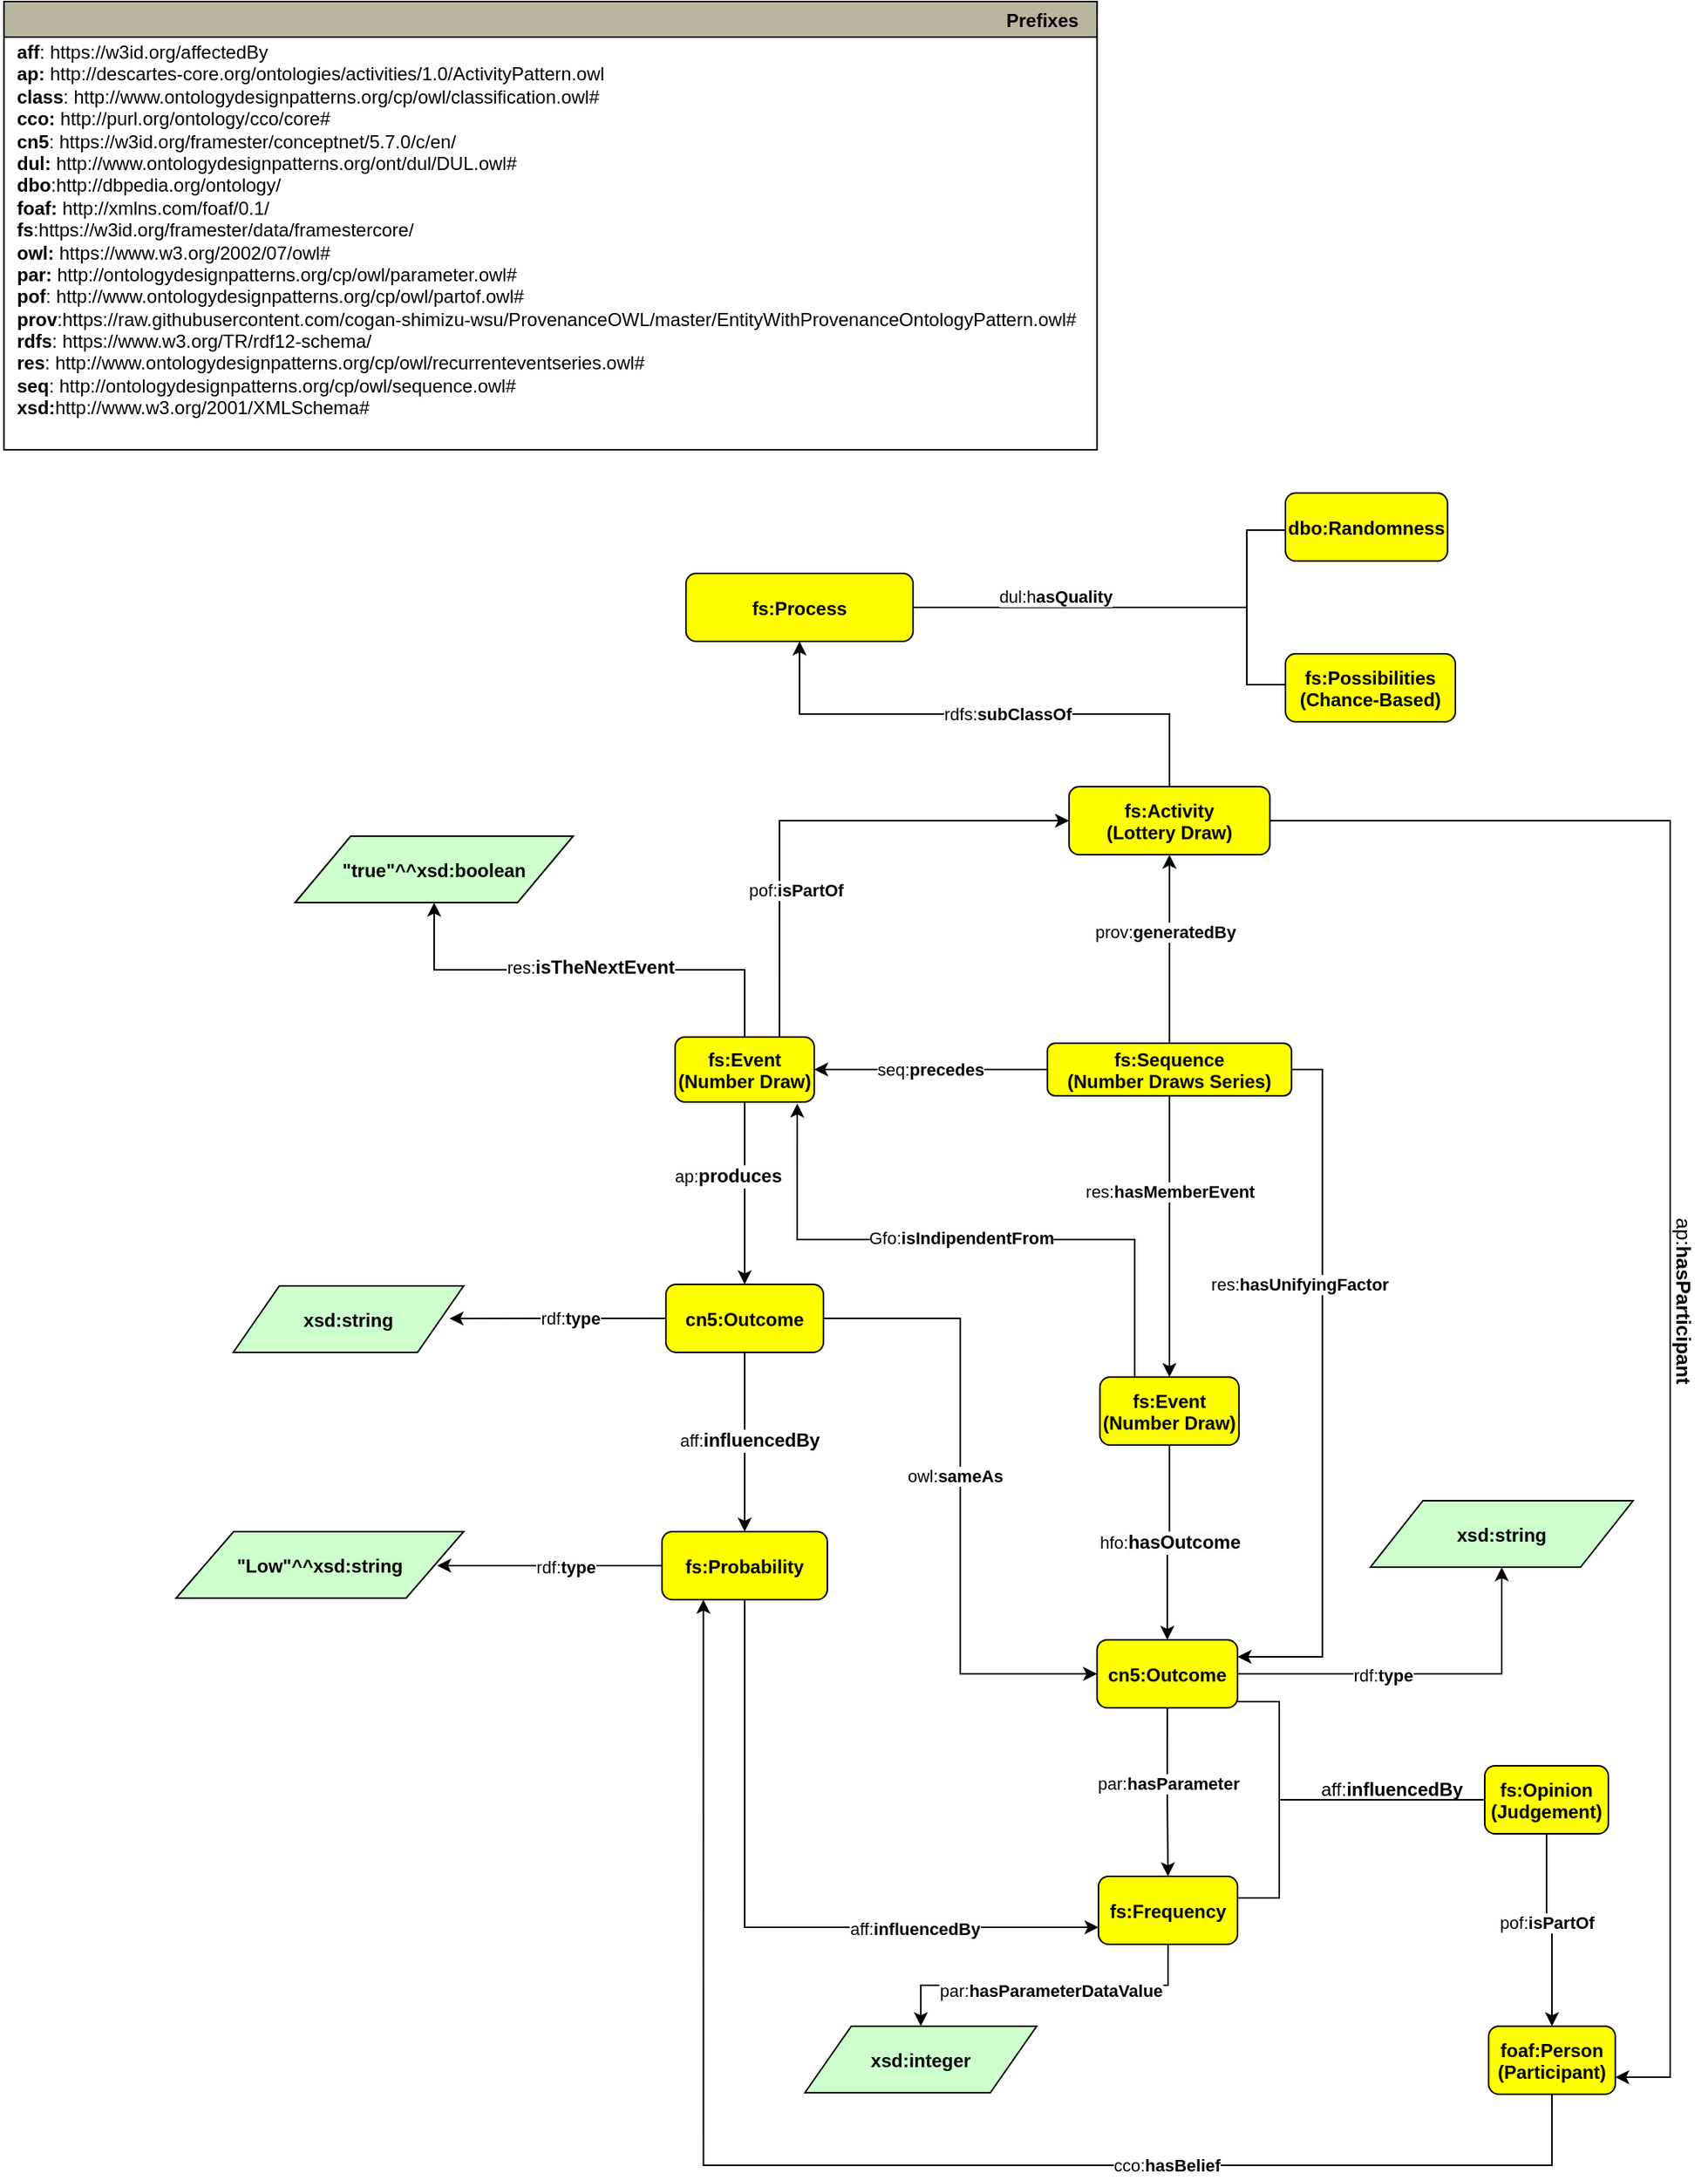 <mxfile version="22.1.0" type="device">
  <diagram name="Page-1" id="ovfFtJgxHS9OAnXsOeRc">
    <mxGraphModel dx="1877" dy="581" grid="1" gridSize="10" guides="1" tooltips="1" connect="1" arrows="1" fold="1" page="1" pageScale="1" pageWidth="827" pageHeight="1169" math="0" shadow="0">
      <root>
        <mxCell id="0" />
        <mxCell id="1" parent="0" />
        <mxCell id="zdSVrsxXPFZ5kxBWcgHm-79" style="edgeStyle=orthogonalEdgeStyle;rounded=0;orthogonalLoop=1;jettySize=auto;html=1;exitX=0.5;exitY=0;exitDx=0;exitDy=0;" parent="1" source="zdSVrsxXPFZ5kxBWcgHm-89" target="zdSVrsxXPFZ5kxBWcgHm-81" edge="1">
          <mxGeometry relative="1" as="geometry">
            <mxPoint x="410" y="610" as="sourcePoint" />
          </mxGeometry>
        </mxCell>
        <mxCell id="Eswc6fxWLJ85DtNLLj_8-1" value="rdfs:&lt;b&gt;subClassOf&lt;/b&gt;" style="edgeLabel;html=1;align=center;verticalAlign=middle;resizable=0;points=[];" vertex="1" connectable="0" parent="zdSVrsxXPFZ5kxBWcgHm-79">
          <mxGeometry x="-0.084" relative="1" as="geometry">
            <mxPoint as="offset" />
          </mxGeometry>
        </mxCell>
        <mxCell id="zdSVrsxXPFZ5kxBWcgHm-81" value="fs:Process" style="graphMlID=n4;shape=rect;rounded=1;arcsize=30;fillColor=#ffff00;strokeColor=#000000;strokeWidth=1.0;fontStyle=1" parent="1" vertex="1">
          <mxGeometry x="2.995" y="460" width="147.01" height="44" as="geometry" />
        </mxCell>
        <mxCell id="zdSVrsxXPFZ5kxBWcgHm-89" value="fs:Activity&#xa;(Lottery Draw)" style="graphMlID=n4;shape=rect;rounded=1;arcsize=30;fillColor=#ffff00;strokeColor=#000000;strokeWidth=1.0;fontStyle=1" parent="1" vertex="1">
          <mxGeometry x="250.91" y="598" width="130" height="44" as="geometry" />
        </mxCell>
        <mxCell id="zdSVrsxXPFZ5kxBWcgHm-90" value="" style="strokeWidth=1;html=1;shape=mxgraph.flowchart.annotation_2;align=left;labelPosition=right;pointerEvents=1;" parent="1" vertex="1">
          <mxGeometry x="341" y="432" width="50" height="100" as="geometry" />
        </mxCell>
        <mxCell id="zdSVrsxXPFZ5kxBWcgHm-91" value="" style="line;strokeWidth=1;html=1;" parent="1" vertex="1">
          <mxGeometry x="150" y="452" width="191" height="60" as="geometry" />
        </mxCell>
        <mxCell id="zdSVrsxXPFZ5kxBWcgHm-92" value="dul:h&lt;b style=&quot;border-color: var(--border-color);&quot;&gt;asQuality&lt;/b&gt;" style="edgeLabel;html=1;align=center;verticalAlign=middle;resizable=0;points=[];" parent="1" vertex="1" connectable="0">
          <mxGeometry x="220" y="472" as="geometry">
            <mxPoint x="22" y="3" as="offset" />
          </mxGeometry>
        </mxCell>
        <mxCell id="zdSVrsxXPFZ5kxBWcgHm-93" value="fs:Possibilities&#xa;(Chance-Based)" style="graphMlID=n4;shape=rect;rounded=1;arcsize=30;fillColor=#ffff00;strokeColor=#000000;strokeWidth=1.0;fontStyle=1" parent="1" vertex="1">
          <mxGeometry x="391" y="512" width="110" height="44" as="geometry" />
        </mxCell>
        <mxCell id="zdSVrsxXPFZ5kxBWcgHm-94" value="dbo:Randomness" style="graphMlID=n4;shape=rect;rounded=1;arcsize=30;fillColor=#ffff00;strokeColor=#000000;strokeWidth=1.0;fontStyle=1" parent="1" vertex="1">
          <mxGeometry x="390.995" y="408" width="104.93" height="44" as="geometry" />
        </mxCell>
        <mxCell id="zdSVrsxXPFZ5kxBWcgHm-182" style="edgeStyle=orthogonalEdgeStyle;rounded=0;orthogonalLoop=1;jettySize=auto;html=1;exitX=0.75;exitY=0;exitDx=0;exitDy=0;entryX=0;entryY=0.5;entryDx=0;entryDy=0;" parent="1" source="zdSVrsxXPFZ5kxBWcgHm-181" target="zdSVrsxXPFZ5kxBWcgHm-89" edge="1">
          <mxGeometry relative="1" as="geometry" />
        </mxCell>
        <mxCell id="zdSVrsxXPFZ5kxBWcgHm-183" value="pof:&lt;b style=&quot;border-color: var(--border-color);&quot;&gt;isPartOf&lt;/b&gt;" style="edgeLabel;html=1;align=center;verticalAlign=middle;resizable=0;points=[];" parent="zdSVrsxXPFZ5kxBWcgHm-182" vertex="1" connectable="0">
          <mxGeometry x="-0.416" y="1" relative="1" as="geometry">
            <mxPoint x="11" as="offset" />
          </mxGeometry>
        </mxCell>
        <mxCell id="zdSVrsxXPFZ5kxBWcgHm-185" style="edgeStyle=orthogonalEdgeStyle;rounded=0;orthogonalLoop=1;jettySize=auto;html=1;exitX=0.5;exitY=0;exitDx=0;exitDy=0;" parent="1" source="zdSVrsxXPFZ5kxBWcgHm-181" target="zdSVrsxXPFZ5kxBWcgHm-184" edge="1">
          <mxGeometry relative="1" as="geometry" />
        </mxCell>
        <mxCell id="zdSVrsxXPFZ5kxBWcgHm-186" value="res:&lt;b style=&quot;border-color: var(--border-color); font-size: 12px;&quot;&gt;isTheNextEvent&lt;/b&gt;" style="edgeLabel;html=1;align=center;verticalAlign=middle;resizable=0;points=[];" parent="zdSVrsxXPFZ5kxBWcgHm-185" vertex="1" connectable="0">
          <mxGeometry x="0.001" y="-2" relative="1" as="geometry">
            <mxPoint as="offset" />
          </mxGeometry>
        </mxCell>
        <mxCell id="zdSVrsxXPFZ5kxBWcgHm-181" value="fs:Event&#xa;(Number Draw)" style="graphMlID=n4;shape=rect;rounded=1;arcsize=30;fillColor=#ffff00;strokeColor=#000000;strokeWidth=1.0;fontStyle=1" parent="1" vertex="1">
          <mxGeometry x="-4.01" y="760" width="90" height="42" as="geometry" />
        </mxCell>
        <mxCell id="zdSVrsxXPFZ5kxBWcgHm-184" value="&#xa;&quot;true&quot;^^xsd:boolean&#xa;" style="graphMlID=n6;shape=parallelogram;fillColor=#ccffcc;strokeColor=#000000;strokeWidth=1.0;fontStyle=1" parent="1" vertex="1">
          <mxGeometry x="-250" y="630" width="180" height="43" as="geometry" />
        </mxCell>
        <mxCell id="zdSVrsxXPFZ5kxBWcgHm-189" value="" style="edgeStyle=orthogonalEdgeStyle;rounded=0;orthogonalLoop=1;jettySize=auto;html=1;" parent="1" source="zdSVrsxXPFZ5kxBWcgHm-181" target="zdSVrsxXPFZ5kxBWcgHm-187" edge="1">
          <mxGeometry relative="1" as="geometry" />
        </mxCell>
        <mxCell id="zdSVrsxXPFZ5kxBWcgHm-190" value="ap:&lt;b style=&quot;border-color: var(--border-color); font-size: 12px;&quot;&gt;produces&lt;/b&gt;" style="edgeLabel;html=1;align=center;verticalAlign=middle;resizable=0;points=[];" parent="zdSVrsxXPFZ5kxBWcgHm-189" vertex="1" connectable="0">
          <mxGeometry x="-0.051" y="-2" relative="1" as="geometry">
            <mxPoint x="-9" y="-8" as="offset" />
          </mxGeometry>
        </mxCell>
        <mxCell id="zdSVrsxXPFZ5kxBWcgHm-195" value="" style="edgeStyle=orthogonalEdgeStyle;rounded=0;orthogonalLoop=1;jettySize=auto;html=1;" parent="1" source="zdSVrsxXPFZ5kxBWcgHm-187" edge="1">
          <mxGeometry relative="1" as="geometry">
            <mxPoint x="-150" y="942.1" as="targetPoint" />
          </mxGeometry>
        </mxCell>
        <mxCell id="zdSVrsxXPFZ5kxBWcgHm-196" value="rdf:&lt;b&gt;type&lt;/b&gt;" style="edgeLabel;html=1;align=center;verticalAlign=middle;resizable=0;points=[];" parent="zdSVrsxXPFZ5kxBWcgHm-195" vertex="1" connectable="0">
          <mxGeometry x="-0.117" relative="1" as="geometry">
            <mxPoint as="offset" />
          </mxGeometry>
        </mxCell>
        <mxCell id="zdSVrsxXPFZ5kxBWcgHm-260" style="edgeStyle=orthogonalEdgeStyle;rounded=0;orthogonalLoop=1;jettySize=auto;html=1;exitX=1;exitY=0.5;exitDx=0;exitDy=0;entryX=0;entryY=0.5;entryDx=0;entryDy=0;" parent="1" source="zdSVrsxXPFZ5kxBWcgHm-187" target="zdSVrsxXPFZ5kxBWcgHm-231" edge="1">
          <mxGeometry relative="1" as="geometry" />
        </mxCell>
        <mxCell id="zdSVrsxXPFZ5kxBWcgHm-261" value="owl:&lt;b&gt;sameAs&lt;/b&gt;" style="edgeLabel;html=1;align=center;verticalAlign=middle;resizable=0;points=[];" parent="zdSVrsxXPFZ5kxBWcgHm-260" vertex="1" connectable="0">
          <mxGeometry x="-0.067" y="-4" relative="1" as="geometry">
            <mxPoint as="offset" />
          </mxGeometry>
        </mxCell>
        <mxCell id="zdSVrsxXPFZ5kxBWcgHm-187" value="cn5:Outcome" style="graphMlID=n4;shape=rect;rounded=1;arcsize=30;fillColor=#ffff00;strokeColor=#000000;strokeWidth=1.0;fontStyle=1" parent="1" vertex="1">
          <mxGeometry x="-9.99" y="920" width="101.97" height="44" as="geometry" />
        </mxCell>
        <mxCell id="zdSVrsxXPFZ5kxBWcgHm-192" value="" style="edgeStyle=orthogonalEdgeStyle;rounded=0;orthogonalLoop=1;jettySize=auto;html=1;" parent="1" source="zdSVrsxXPFZ5kxBWcgHm-187" target="zdSVrsxXPFZ5kxBWcgHm-191" edge="1">
          <mxGeometry relative="1" as="geometry" />
        </mxCell>
        <mxCell id="zdSVrsxXPFZ5kxBWcgHm-193" value="aff:&lt;b style=&quot;border-color: var(--border-color); font-size: 12px;&quot;&gt;influencedBy&lt;/b&gt;" style="edgeLabel;html=1;align=center;verticalAlign=middle;resizable=0;points=[];" parent="zdSVrsxXPFZ5kxBWcgHm-192" vertex="1" connectable="0">
          <mxGeometry x="-0.017" y="3" relative="1" as="geometry">
            <mxPoint as="offset" />
          </mxGeometry>
        </mxCell>
        <mxCell id="zdSVrsxXPFZ5kxBWcgHm-200" value="" style="edgeStyle=orthogonalEdgeStyle;rounded=0;orthogonalLoop=1;jettySize=auto;html=1;entryX=1;entryY=0.5;entryDx=0;entryDy=0;" parent="1" source="zdSVrsxXPFZ5kxBWcgHm-191" edge="1">
          <mxGeometry relative="1" as="geometry">
            <mxPoint x="-158.03" y="1102" as="targetPoint" />
          </mxGeometry>
        </mxCell>
        <mxCell id="zdSVrsxXPFZ5kxBWcgHm-201" value="rdf:&lt;b&gt;type&lt;/b&gt;" style="edgeLabel;html=1;align=center;verticalAlign=middle;resizable=0;points=[];" parent="zdSVrsxXPFZ5kxBWcgHm-200" vertex="1" connectable="0">
          <mxGeometry x="-0.136" y="1" relative="1" as="geometry">
            <mxPoint as="offset" />
          </mxGeometry>
        </mxCell>
        <mxCell id="zdSVrsxXPFZ5kxBWcgHm-244" style="edgeStyle=orthogonalEdgeStyle;rounded=0;orthogonalLoop=1;jettySize=auto;html=1;exitX=0.5;exitY=1;exitDx=0;exitDy=0;entryX=0;entryY=0.75;entryDx=0;entryDy=0;" parent="1" source="zdSVrsxXPFZ5kxBWcgHm-191" target="zdSVrsxXPFZ5kxBWcgHm-238" edge="1">
          <mxGeometry relative="1" as="geometry" />
        </mxCell>
        <mxCell id="zdSVrsxXPFZ5kxBWcgHm-247" value="aff:&lt;b&gt;influencedBy&lt;/b&gt;" style="edgeLabel;html=1;align=center;verticalAlign=middle;resizable=0;points=[];" parent="zdSVrsxXPFZ5kxBWcgHm-244" vertex="1" connectable="0">
          <mxGeometry x="0.304" y="-1" relative="1" as="geometry">
            <mxPoint x="34" as="offset" />
          </mxGeometry>
        </mxCell>
        <mxCell id="zdSVrsxXPFZ5kxBWcgHm-191" value="fs:Probability" style="graphMlID=n4;shape=rect;rounded=1;arcsize=30;fillColor=#ffff00;strokeColor=#000000;strokeWidth=1.0;fontStyle=1" parent="1" vertex="1">
          <mxGeometry x="-12.49" y="1080" width="106.97" height="44" as="geometry" />
        </mxCell>
        <mxCell id="zdSVrsxXPFZ5kxBWcgHm-202" value="&quot;Low&quot;^^xsd:string" style="graphMlID=n6;shape=parallelogram;fillColor=#ccffcc;strokeColor=#000000;strokeWidth=1.0;fontStyle=1" parent="1" vertex="1">
          <mxGeometry x="-327" y="1080" width="186.09" height="43" as="geometry" />
        </mxCell>
        <mxCell id="zdSVrsxXPFZ5kxBWcgHm-253" style="edgeStyle=orthogonalEdgeStyle;rounded=0;orthogonalLoop=1;jettySize=auto;html=1;exitX=1;exitY=0.5;exitDx=0;exitDy=0;entryX=1;entryY=0.75;entryDx=0;entryDy=0;" parent="1" source="zdSVrsxXPFZ5kxBWcgHm-89" target="zdSVrsxXPFZ5kxBWcgHm-208" edge="1">
          <mxGeometry relative="1" as="geometry">
            <Array as="points">
              <mxPoint x="640" y="620" />
              <mxPoint x="640" y="1433" />
            </Array>
          </mxGeometry>
        </mxCell>
        <mxCell id="zdSVrsxXPFZ5kxBWcgHm-258" style="edgeStyle=orthogonalEdgeStyle;rounded=0;orthogonalLoop=1;jettySize=auto;html=1;entryX=0.25;entryY=1;entryDx=0;entryDy=0;" parent="1" source="zdSVrsxXPFZ5kxBWcgHm-208" target="zdSVrsxXPFZ5kxBWcgHm-191" edge="1">
          <mxGeometry relative="1" as="geometry">
            <Array as="points">
              <mxPoint x="564" y="1490" />
              <mxPoint x="14" y="1490" />
            </Array>
          </mxGeometry>
        </mxCell>
        <mxCell id="zdSVrsxXPFZ5kxBWcgHm-259" value="cco:&lt;b&gt;hasBelief&lt;/b&gt;" style="edgeLabel;html=1;align=center;verticalAlign=middle;resizable=0;points=[];" parent="zdSVrsxXPFZ5kxBWcgHm-258" vertex="1" connectable="0">
          <mxGeometry x="-0.633" y="-3" relative="1" as="geometry">
            <mxPoint x="-119" y="3" as="offset" />
          </mxGeometry>
        </mxCell>
        <mxCell id="zdSVrsxXPFZ5kxBWcgHm-208" value="foaf:Person&#xa;(Participant)" style="graphMlID=n4;shape=rect;rounded=1;arcsize=30;fillColor=#ffff00;strokeColor=#000000;strokeWidth=1.0;fontStyle=1" parent="1" vertex="1">
          <mxGeometry x="522.53" y="1400" width="81.968" height="44" as="geometry" />
        </mxCell>
        <mxCell id="zdSVrsxXPFZ5kxBWcgHm-211" value="" style="edgeStyle=orthogonalEdgeStyle;rounded=0;orthogonalLoop=1;jettySize=auto;html=1;" parent="1" source="zdSVrsxXPFZ5kxBWcgHm-210" target="zdSVrsxXPFZ5kxBWcgHm-208" edge="1">
          <mxGeometry relative="1" as="geometry" />
        </mxCell>
        <mxCell id="zdSVrsxXPFZ5kxBWcgHm-213" value="pof:&lt;b&gt;isPartOf&lt;/b&gt;" style="edgeLabel;html=1;align=center;verticalAlign=middle;resizable=0;points=[];" parent="zdSVrsxXPFZ5kxBWcgHm-211" vertex="1" connectable="0">
          <mxGeometry x="-0.107" relative="1" as="geometry">
            <mxPoint as="offset" />
          </mxGeometry>
        </mxCell>
        <mxCell id="zdSVrsxXPFZ5kxBWcgHm-210" value="fs:Opinion&#xa;(Judgement)" style="graphMlID=n4;shape=rect;rounded=1;arcsize=30;fillColor=#ffff00;strokeColor=#000000;strokeWidth=1.0;fontStyle=1" parent="1" vertex="1">
          <mxGeometry x="520" y="1231.5" width="80" height="44" as="geometry" />
        </mxCell>
        <mxCell id="zdSVrsxXPFZ5kxBWcgHm-216" value="" style="edgeStyle=orthogonalEdgeStyle;rounded=0;orthogonalLoop=1;jettySize=auto;html=1;entryX=0.5;entryY=1;entryDx=0;entryDy=0;" parent="1" source="zdSVrsxXPFZ5kxBWcgHm-215" target="zdSVrsxXPFZ5kxBWcgHm-89" edge="1">
          <mxGeometry relative="1" as="geometry">
            <mxPoint x="309.01" y="684" as="targetPoint" />
          </mxGeometry>
        </mxCell>
        <mxCell id="zdSVrsxXPFZ5kxBWcgHm-217" value="prov:&lt;b style=&quot;border-color: var(--border-color);&quot;&gt;generatedBy&lt;/b&gt;" style="edgeLabel;html=1;align=center;verticalAlign=middle;resizable=0;points=[];" parent="zdSVrsxXPFZ5kxBWcgHm-216" vertex="1" connectable="0">
          <mxGeometry x="0.18" y="3" relative="1" as="geometry">
            <mxPoint as="offset" />
          </mxGeometry>
        </mxCell>
        <mxCell id="zdSVrsxXPFZ5kxBWcgHm-218" style="edgeStyle=orthogonalEdgeStyle;rounded=0;orthogonalLoop=1;jettySize=auto;html=1;" parent="1" source="zdSVrsxXPFZ5kxBWcgHm-215" target="zdSVrsxXPFZ5kxBWcgHm-181" edge="1">
          <mxGeometry relative="1" as="geometry" />
        </mxCell>
        <mxCell id="zdSVrsxXPFZ5kxBWcgHm-219" value="seq:&lt;b style=&quot;border-color: var(--border-color);&quot;&gt;precedes&lt;/b&gt;" style="edgeLabel;html=1;align=center;verticalAlign=middle;resizable=0;points=[];" parent="zdSVrsxXPFZ5kxBWcgHm-218" vertex="1" connectable="0">
          <mxGeometry x="0.011" relative="1" as="geometry">
            <mxPoint as="offset" />
          </mxGeometry>
        </mxCell>
        <mxCell id="zdSVrsxXPFZ5kxBWcgHm-225" style="edgeStyle=orthogonalEdgeStyle;rounded=0;orthogonalLoop=1;jettySize=auto;html=1;exitX=0.5;exitY=1;exitDx=0;exitDy=0;" parent="1" source="zdSVrsxXPFZ5kxBWcgHm-215" target="zdSVrsxXPFZ5kxBWcgHm-224" edge="1">
          <mxGeometry relative="1" as="geometry" />
        </mxCell>
        <mxCell id="zdSVrsxXPFZ5kxBWcgHm-226" value="res:&lt;b style=&quot;border-color: var(--border-color);&quot;&gt;hasMemberEvent&lt;/b&gt;" style="edgeLabel;html=1;align=center;verticalAlign=middle;resizable=0;points=[];" parent="zdSVrsxXPFZ5kxBWcgHm-225" vertex="1" connectable="0">
          <mxGeometry x="-0.111" y="-2" relative="1" as="geometry">
            <mxPoint x="2" y="-19" as="offset" />
          </mxGeometry>
        </mxCell>
        <mxCell id="Zo7i1fGWTEM41HOBEKjA-2" style="edgeStyle=orthogonalEdgeStyle;rounded=0;orthogonalLoop=1;jettySize=auto;html=1;exitX=1;exitY=0.5;exitDx=0;exitDy=0;entryX=1;entryY=0.25;entryDx=0;entryDy=0;" parent="1" source="zdSVrsxXPFZ5kxBWcgHm-215" target="zdSVrsxXPFZ5kxBWcgHm-231" edge="1">
          <mxGeometry relative="1" as="geometry" />
        </mxCell>
        <mxCell id="Zo7i1fGWTEM41HOBEKjA-3" value="res:&lt;b style=&quot;border-color: var(--border-color);&quot;&gt;hasUnifyingFactor&lt;/b&gt;" style="edgeLabel;html=1;align=center;verticalAlign=middle;resizable=0;points=[];" parent="Zo7i1fGWTEM41HOBEKjA-2" vertex="1" connectable="0">
          <mxGeometry x="-0.165" relative="1" as="geometry">
            <mxPoint x="-15" y="-31" as="offset" />
          </mxGeometry>
        </mxCell>
        <mxCell id="zdSVrsxXPFZ5kxBWcgHm-215" value="fs:Sequence&#xa;(Number Draws Series)" style="graphMlID=n4;shape=rect;rounded=1;arcsize=30;fillColor=#ffff00;strokeColor=#000000;strokeWidth=1.0;fontStyle=1" parent="1" vertex="1">
          <mxGeometry x="236.9" y="764" width="158.02" height="34" as="geometry" />
        </mxCell>
        <mxCell id="zdSVrsxXPFZ5kxBWcgHm-251" style="edgeStyle=orthogonalEdgeStyle;rounded=0;orthogonalLoop=1;jettySize=auto;html=1;exitX=0.5;exitY=1;exitDx=0;exitDy=0;" parent="1" source="zdSVrsxXPFZ5kxBWcgHm-224" target="zdSVrsxXPFZ5kxBWcgHm-231" edge="1">
          <mxGeometry relative="1" as="geometry" />
        </mxCell>
        <mxCell id="zdSVrsxXPFZ5kxBWcgHm-252" value="hfo:&lt;b style=&quot;border-color: var(--border-color); font-size: 12px; background-color: rgb(251, 251, 251);&quot;&gt;hasOutcome&lt;/b&gt;" style="edgeLabel;html=1;align=center;verticalAlign=middle;resizable=0;points=[];" parent="zdSVrsxXPFZ5kxBWcgHm-251" vertex="1" connectable="0">
          <mxGeometry x="-0.003" relative="1" as="geometry">
            <mxPoint as="offset" />
          </mxGeometry>
        </mxCell>
        <mxCell id="zdSVrsxXPFZ5kxBWcgHm-224" value="fs:Event&#xa;(Number Draw)" style="graphMlID=n4;shape=rect;rounded=1;arcsize=30;fillColor=#ffff00;strokeColor=#000000;strokeWidth=1.0;fontStyle=1" parent="1" vertex="1">
          <mxGeometry x="270.91" y="980" width="90" height="44" as="geometry" />
        </mxCell>
        <mxCell id="zdSVrsxXPFZ5kxBWcgHm-235" style="edgeStyle=orthogonalEdgeStyle;rounded=0;orthogonalLoop=1;jettySize=auto;html=1;exitX=1;exitY=0.5;exitDx=0;exitDy=0;entryX=0.5;entryY=1;entryDx=0;entryDy=0;" parent="1" source="zdSVrsxXPFZ5kxBWcgHm-231" target="zdSVrsxXPFZ5kxBWcgHm-234" edge="1">
          <mxGeometry relative="1" as="geometry" />
        </mxCell>
        <mxCell id="zdSVrsxXPFZ5kxBWcgHm-236" value="rdf:&lt;b&gt;type&lt;/b&gt;" style="edgeLabel;html=1;align=center;verticalAlign=middle;resizable=0;points=[];" parent="zdSVrsxXPFZ5kxBWcgHm-235" vertex="1" connectable="0">
          <mxGeometry x="-0.216" y="-1" relative="1" as="geometry">
            <mxPoint as="offset" />
          </mxGeometry>
        </mxCell>
        <mxCell id="zdSVrsxXPFZ5kxBWcgHm-239" style="edgeStyle=orthogonalEdgeStyle;rounded=0;orthogonalLoop=1;jettySize=auto;html=1;exitX=0.5;exitY=1;exitDx=0;exitDy=0;" parent="1" source="zdSVrsxXPFZ5kxBWcgHm-231" target="zdSVrsxXPFZ5kxBWcgHm-238" edge="1">
          <mxGeometry relative="1" as="geometry" />
        </mxCell>
        <mxCell id="zdSVrsxXPFZ5kxBWcgHm-240" value="par:&lt;b&gt;hasParameter&lt;/b&gt;" style="edgeLabel;html=1;align=center;verticalAlign=middle;resizable=0;points=[];" parent="zdSVrsxXPFZ5kxBWcgHm-239" vertex="1" connectable="0">
          <mxGeometry x="-0.114" relative="1" as="geometry">
            <mxPoint as="offset" />
          </mxGeometry>
        </mxCell>
        <mxCell id="zdSVrsxXPFZ5kxBWcgHm-231" value="cn5:Outcome" style="graphMlID=n4;shape=rect;rounded=1;arcsize=30;fillColor=#ffff00;strokeColor=#000000;strokeWidth=1.0;fontStyle=1" parent="1" vertex="1">
          <mxGeometry x="269.09" y="1150" width="90.91" height="44" as="geometry" />
        </mxCell>
        <mxCell id="zdSVrsxXPFZ5kxBWcgHm-234" value="xsd:string" style="graphMlID=n6;shape=parallelogram;fillColor=#ccffcc;strokeColor=#000000;strokeWidth=1.0;fontStyle=1" parent="1" vertex="1">
          <mxGeometry x="446" y="1060" width="170" height="43" as="geometry" />
        </mxCell>
        <mxCell id="zdSVrsxXPFZ5kxBWcgHm-237" value="xsd:string" style="graphMlID=n6;shape=parallelogram;fillColor=#ccffcc;strokeColor=#000000;strokeWidth=1.0;fontStyle=1" parent="1" vertex="1">
          <mxGeometry x="-290" y="921" width="149.09" height="43" as="geometry" />
        </mxCell>
        <mxCell id="zdSVrsxXPFZ5kxBWcgHm-245" style="edgeStyle=orthogonalEdgeStyle;rounded=0;orthogonalLoop=1;jettySize=auto;html=1;exitX=0.5;exitY=1;exitDx=0;exitDy=0;" parent="1" source="zdSVrsxXPFZ5kxBWcgHm-238" target="zdSVrsxXPFZ5kxBWcgHm-241" edge="1">
          <mxGeometry relative="1" as="geometry" />
        </mxCell>
        <mxCell id="zdSVrsxXPFZ5kxBWcgHm-246" value="par:&lt;b style=&quot;border-color: var(--border-color);&quot;&gt;hasParameterDataValue&lt;/b&gt;" style="edgeLabel;html=1;align=center;verticalAlign=middle;resizable=0;points=[];" parent="zdSVrsxXPFZ5kxBWcgHm-245" vertex="1" connectable="0">
          <mxGeometry x="-0.145" y="3" relative="1" as="geometry">
            <mxPoint x="-12" as="offset" />
          </mxGeometry>
        </mxCell>
        <mxCell id="zdSVrsxXPFZ5kxBWcgHm-238" value="fs:Frequency" style="graphMlID=n4;shape=rect;rounded=1;arcsize=30;fillColor=#ffff00;strokeColor=#000000;strokeWidth=1.0;fontStyle=1" parent="1" vertex="1">
          <mxGeometry x="270" y="1303" width="90" height="44" as="geometry" />
        </mxCell>
        <mxCell id="zdSVrsxXPFZ5kxBWcgHm-241" value="xsd:integer" style="graphMlID=n6;shape=parallelogram;fillColor=#ccffcc;strokeColor=#000000;strokeWidth=1.0;fontStyle=1" parent="1" vertex="1">
          <mxGeometry x="80" y="1400" width="150" height="43" as="geometry" />
        </mxCell>
        <mxCell id="zdSVrsxXPFZ5kxBWcgHm-249" value="" style="strokeWidth=1;html=1;shape=mxgraph.flowchart.annotation_2;align=left;labelPosition=right;pointerEvents=1;direction=west;" parent="1" vertex="1">
          <mxGeometry x="360" y="1190" width="54" height="127" as="geometry" />
        </mxCell>
        <mxCell id="zdSVrsxXPFZ5kxBWcgHm-254" value="ap:&lt;b style=&quot;font-size: 13px;&quot;&gt;hasParticipant&lt;/b&gt;" style="text;whiteSpace=wrap;html=1;rotation=90;strokeWidth=1;fontSize=13;" parent="1" vertex="1">
          <mxGeometry x="578.01" y="920" width="130" height="40" as="geometry" />
        </mxCell>
        <mxCell id="zdSVrsxXPFZ5kxBWcgHm-256" value="" style="line;strokeWidth=1;html=1;" parent="1" vertex="1">
          <mxGeometry x="412.53" y="1248.5" width="107.47" height="10" as="geometry" />
        </mxCell>
        <mxCell id="zdSVrsxXPFZ5kxBWcgHm-257" value="aff:&lt;b&gt;influencedBy&lt;/b&gt;" style="text;html=1;strokeColor=none;fillColor=none;align=center;verticalAlign=middle;whiteSpace=wrap;rounded=0;" parent="1" vertex="1">
          <mxGeometry x="430" y="1231.5" width="60" height="30" as="geometry" />
        </mxCell>
        <mxCell id="04u_UzNy2sodzY6TyZO7-1" value="Prefixes" style="graphMlID=n0;shape=swimlane;startSize=23;fillColor=#b7b69e;strokeColor=#000000;strokeWidth=1.0;align=right;spacingRight=10;fontStyle=1" parent="1" vertex="1">
          <mxGeometry x="-438.41" y="90" width="707.5" height="290" as="geometry" />
        </mxCell>
        <mxCell id="04u_UzNy2sodzY6TyZO7-2" value="&lt;div style=&quot;text-align: left;&quot;&gt;&lt;b&gt;aff&lt;/b&gt;:&amp;nbsp;https://w3id.org/affectedBy&lt;/div&gt;&lt;div style=&quot;text-align: left;&quot;&gt;&lt;b&gt;ap:&amp;nbsp;&lt;/b&gt;http://descartes-core.org/ontologies/activities/1.0/ActivityPattern.owl&lt;/div&gt;&lt;div style=&quot;text-align: left;&quot;&gt;&lt;b style=&quot;font-weight: bold; background-color: initial;&quot;&gt;class&lt;/b&gt;&lt;span style=&quot;font-weight: normal; background-color: initial;&quot;&gt;: http://www.ontologydesignpatterns.org/cp/owl/classification.owl#&lt;/span&gt;&lt;/div&gt;&lt;div style=&quot;text-align: left;&quot;&gt;&lt;span style=&quot;background-color: initial;&quot;&gt;&lt;b&gt;cco:&amp;nbsp;&lt;/b&gt;&lt;/span&gt;http://purl.org/ontology/cco/core#&lt;/div&gt;&lt;div style=&quot;text-align: left;&quot;&gt;&lt;span style=&quot;background-color: initial;&quot;&gt;&lt;b&gt;cn5&lt;/b&gt;&lt;/span&gt;&lt;span style=&quot;font-weight: normal; background-color: initial;&quot;&gt;:&amp;nbsp;&lt;/span&gt;&lt;span style=&quot;background-color: initial;&quot;&gt;https:​/​/​w3id.​org/​framester/​conceptnet/​5.​7.​0/​c/​en/​&lt;/span&gt;&lt;/div&gt;&lt;div style=&quot;text-align: left;&quot;&gt;&lt;span style=&quot;background-color: initial;&quot;&gt;&lt;b&gt;dul:&lt;/b&gt;&lt;/span&gt;&lt;span style=&quot;font-weight: normal; background-color: initial;&quot;&gt;&amp;nbsp;&lt;/span&gt;&lt;span style=&quot;background-color: initial;&quot;&gt;http://www.ontologydesignpatterns.org/ont/dul/DUL.owl#&lt;/span&gt;&lt;/div&gt;&lt;div style=&quot;text-align: left;&quot;&gt;&lt;span style=&quot;background-color: initial;&quot;&gt;&lt;b&gt;dbo&lt;/b&gt;:&lt;/span&gt;&lt;span style=&quot;background-color: initial;&quot;&gt;http://dbpedia.org/ontology/&lt;/span&gt;&lt;/div&gt;&lt;div style=&quot;text-align: left;&quot;&gt;&lt;span style=&quot;background-color: initial;&quot;&gt;&lt;b&gt;foaf:&amp;nbsp;&lt;/b&gt;&lt;/span&gt;&lt;span style=&quot;background-color: initial;&quot;&gt;http://xmlns.com/foaf/0.1/&lt;/span&gt;&lt;/div&gt;&lt;div style=&quot;text-align: left;&quot;&gt;&lt;span style=&quot;background-color: initial;&quot;&gt;&lt;b&gt;fs&lt;/b&gt;:&lt;/span&gt;&lt;span style=&quot;background-color: initial; text-align: center;&quot;&gt;https://w3id.org/framester/data/framestercore/&lt;/span&gt;&lt;/div&gt;&lt;div style=&quot;text-align: left;&quot;&gt;&lt;span style=&quot;background-color: initial; text-align: center;&quot;&gt;&lt;b&gt;owl:&amp;nbsp;&lt;/b&gt;&lt;/span&gt;&lt;span style=&quot;background-color: initial;&quot;&gt;https://www.w3.org/2002/07/owl#&lt;/span&gt;&lt;/div&gt;&lt;div style=&quot;text-align: left;&quot;&gt;&lt;b style=&quot;border-color: var(--border-color);&quot;&gt;par:&lt;/b&gt;&amp;nbsp;http://ontologydesignpatterns.org/cp/owl/parameter.owl#&lt;br&gt;&lt;/div&gt;&lt;div style=&quot;text-align: left;&quot;&gt;&lt;span style=&quot;background-color: initial;&quot;&gt;&lt;b&gt;pof&lt;/b&gt;:&amp;nbsp;&lt;/span&gt;&lt;span style=&quot;background-color: initial;&quot;&gt;http://www.ontologydesignpatterns.org/cp/owl/partof.owl#&lt;/span&gt;&lt;/div&gt;&lt;div style=&quot;text-align: left;&quot;&gt;&lt;span style=&quot;background-color: initial;&quot;&gt;&lt;b&gt;prov&lt;/b&gt;:&lt;/span&gt;&lt;span style=&quot;background-color: initial;&quot;&gt;https://raw.githubusercontent.com/cogan-shimizu-wsu/ProvenanceOWL/master/EntityWithProvenanceOntologyPattern.owl#&amp;nbsp;&lt;/span&gt;&lt;/div&gt;&lt;div style=&quot;text-align: left;&quot;&gt;&lt;span style=&quot;background-color: initial;&quot;&gt;&lt;b&gt;rdfs&lt;/b&gt;:&amp;nbsp;&lt;/span&gt;&lt;span style=&quot;background-color: initial;&quot;&gt;https://www.w3.org/TR/rdf12-schema/&lt;/span&gt;&lt;/div&gt;&lt;div style=&quot;text-align: left;&quot;&gt;&lt;span style=&quot;background-color: initial;&quot;&gt;&lt;b&gt;res&lt;/b&gt;:&amp;nbsp;&lt;/span&gt;&lt;span style=&quot;background-color: initial;&quot;&gt;http://www.ontologydesignpatterns.org/cp/owl/recurrenteventseries.owl#&amp;nbsp;&lt;/span&gt;&lt;/div&gt;&lt;div style=&quot;text-align: left;&quot;&gt;&lt;span style=&quot;background-color: initial;&quot;&gt;&lt;b&gt;seq&lt;/b&gt;:&amp;nbsp;&lt;/span&gt;&lt;span style=&quot;background-color: initial;&quot;&gt;http://ontologydesignpatterns.org/cp/owl/sequence.owl#&lt;/span&gt;&lt;/div&gt;&lt;div style=&quot;text-align: left;&quot;&gt;&lt;span style=&quot;background-color: initial;&quot;&gt;&lt;b&gt;xsd:&lt;/b&gt;&lt;/span&gt;&lt;span style=&quot;background-color: initial;&quot;&gt;http://www.w3.org/2001/XMLSchema#&lt;/span&gt;&lt;/div&gt;&lt;div style=&quot;text-align: left;&quot;&gt;&lt;b style=&quot;background-color: initial;&quot;&gt;&lt;br&gt;&lt;/b&gt;&lt;/div&gt;" style="text;html=1;align=center;verticalAlign=middle;resizable=0;points=[];autosize=1;strokeColor=none;fillColor=none;" parent="04u_UzNy2sodzY6TyZO7-1" vertex="1">
          <mxGeometry x="-2.5" y="20" width="710" height="270" as="geometry" />
        </mxCell>
        <mxCell id="04u_UzNy2sodzY6TyZO7-4" style="edgeStyle=orthogonalEdgeStyle;rounded=0;orthogonalLoop=1;jettySize=auto;html=1;exitX=0.25;exitY=0;exitDx=0;exitDy=0;entryX=0.878;entryY=1.024;entryDx=0;entryDy=0;entryPerimeter=0;" parent="1" source="zdSVrsxXPFZ5kxBWcgHm-224" target="zdSVrsxXPFZ5kxBWcgHm-181" edge="1">
          <mxGeometry relative="1" as="geometry" />
        </mxCell>
        <mxCell id="04u_UzNy2sodzY6TyZO7-5" value="Gfo:&lt;b style=&quot;border-color: var(--border-color);&quot;&gt;isIndipendentFrom&lt;/b&gt;" style="edgeLabel;html=1;align=center;verticalAlign=middle;resizable=0;points=[];" parent="04u_UzNy2sodzY6TyZO7-4" vertex="1" connectable="0">
          <mxGeometry x="0.02" y="-1" relative="1" as="geometry">
            <mxPoint as="offset" />
          </mxGeometry>
        </mxCell>
      </root>
    </mxGraphModel>
  </diagram>
</mxfile>
